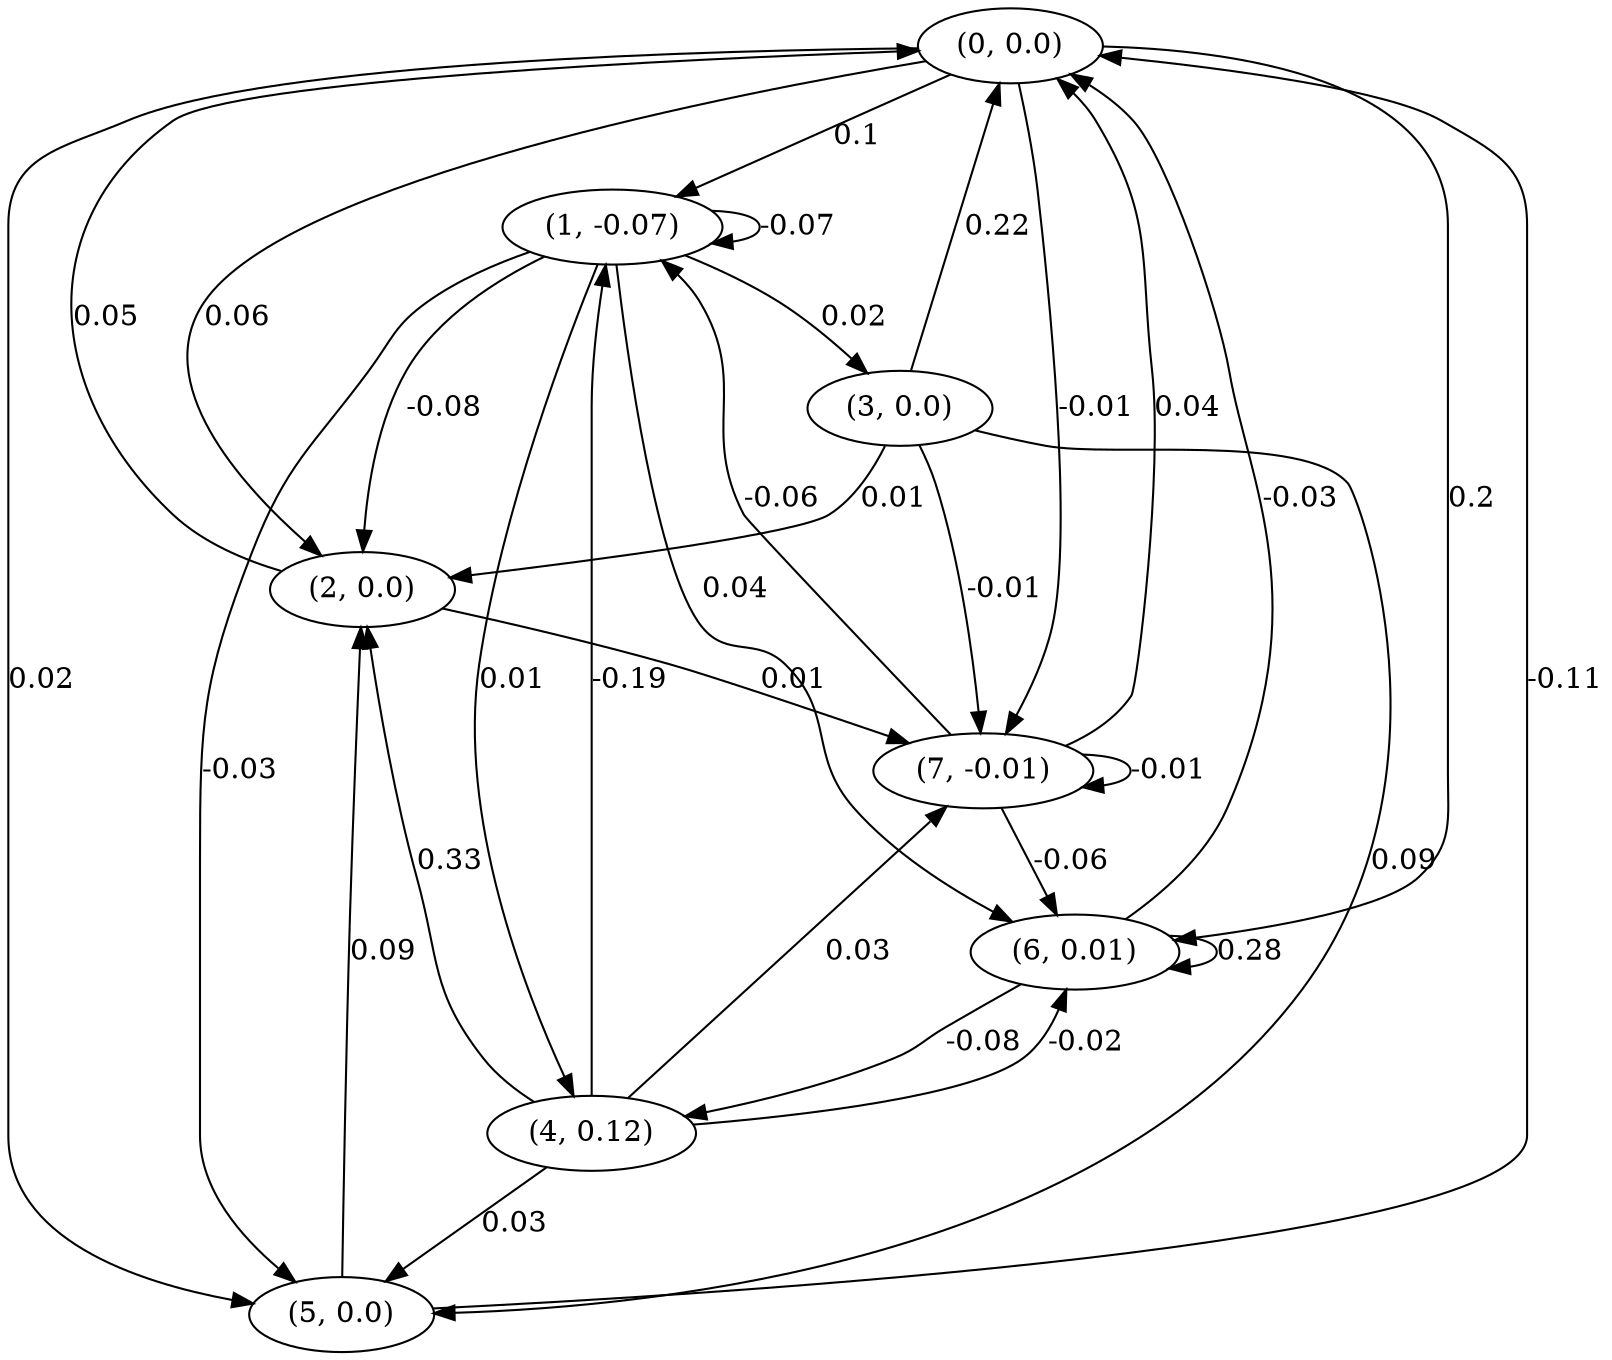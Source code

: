 digraph {
    0 [ label = "(0, 0.0)" ]
    1 [ label = "(1, -0.07)" ]
    2 [ label = "(2, 0.0)" ]
    3 [ label = "(3, 0.0)" ]
    4 [ label = "(4, 0.12)" ]
    5 [ label = "(5, 0.0)" ]
    6 [ label = "(6, 0.01)" ]
    7 [ label = "(7, -0.01)" ]
    1 -> 1 [ label = "-0.07" ]
    6 -> 6 [ label = "0.28" ]
    7 -> 7 [ label = "-0.01" ]
    2 -> 0 [ label = "0.05" ]
    3 -> 0 [ label = "0.22" ]
    5 -> 0 [ label = "-0.11" ]
    6 -> 0 [ label = "-0.03" ]
    7 -> 0 [ label = "0.04" ]
    0 -> 1 [ label = "0.1" ]
    4 -> 1 [ label = "-0.19" ]
    7 -> 1 [ label = "-0.06" ]
    0 -> 2 [ label = "0.06" ]
    1 -> 2 [ label = "-0.08" ]
    3 -> 2 [ label = "0.01" ]
    4 -> 2 [ label = "0.33" ]
    5 -> 2 [ label = "0.09" ]
    1 -> 3 [ label = "0.02" ]
    1 -> 4 [ label = "0.01" ]
    6 -> 4 [ label = "-0.08" ]
    0 -> 5 [ label = "0.02" ]
    1 -> 5 [ label = "-0.03" ]
    3 -> 5 [ label = "0.09" ]
    4 -> 5 [ label = "0.03" ]
    0 -> 6 [ label = "0.2" ]
    1 -> 6 [ label = "0.04" ]
    4 -> 6 [ label = "-0.02" ]
    7 -> 6 [ label = "-0.06" ]
    0 -> 7 [ label = "-0.01" ]
    2 -> 7 [ label = "0.01" ]
    3 -> 7 [ label = "-0.01" ]
    4 -> 7 [ label = "0.03" ]
}

